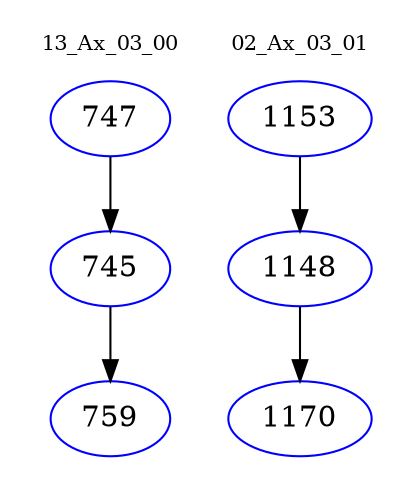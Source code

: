 digraph{
subgraph cluster_0 {
color = white
label = "13_Ax_03_00";
fontsize=10;
T0_747 [label="747", color="blue"]
T0_747 -> T0_745 [color="black"]
T0_745 [label="745", color="blue"]
T0_745 -> T0_759 [color="black"]
T0_759 [label="759", color="blue"]
}
subgraph cluster_1 {
color = white
label = "02_Ax_03_01";
fontsize=10;
T1_1153 [label="1153", color="blue"]
T1_1153 -> T1_1148 [color="black"]
T1_1148 [label="1148", color="blue"]
T1_1148 -> T1_1170 [color="black"]
T1_1170 [label="1170", color="blue"]
}
}
